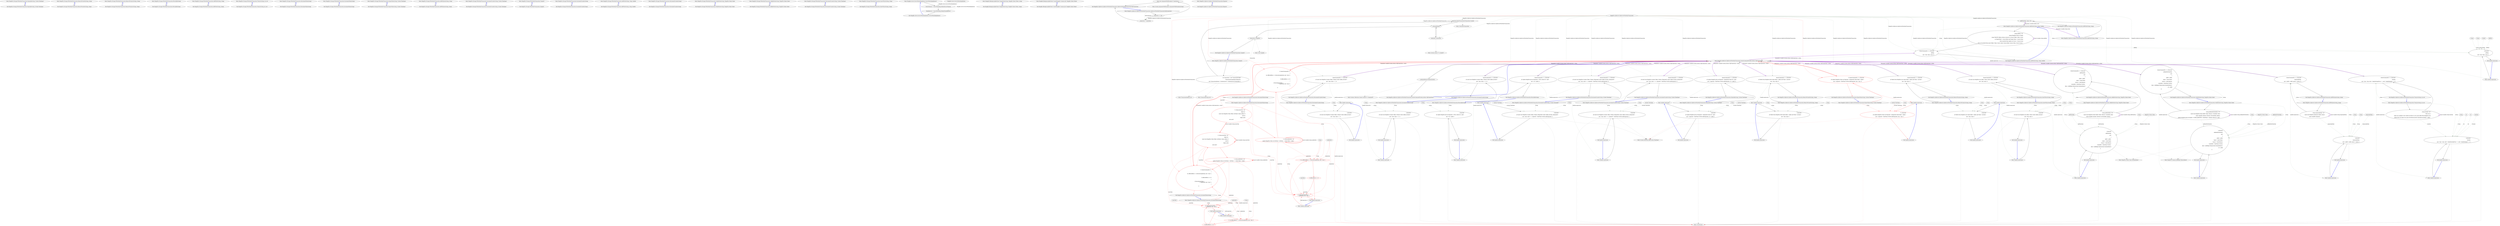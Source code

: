digraph  {
m1_0 [cluster="HangFire.Storage.IWriteOnlyTransaction.ExpireJob(string, System.TimeSpan)", file="IWriteOnlyTransaction.cs", label="Entry HangFire.Storage.IWriteOnlyTransaction.ExpireJob(string, System.TimeSpan)", span="24-24"];
m1_1 [cluster="HangFire.Storage.IWriteOnlyTransaction.ExpireJob(string, System.TimeSpan)", file="IWriteOnlyTransaction.cs", label="Exit HangFire.Storage.IWriteOnlyTransaction.ExpireJob(string, System.TimeSpan)", span="24-24"];
m1_22 [cluster="HangFire.Storage.IWriteOnlyTransaction.RemoveFromSet(string, string)", file="IWriteOnlyTransaction.cs", label="Entry HangFire.Storage.IWriteOnlyTransaction.RemoveFromSet(string, string)", span="41-41"];
m1_23 [cluster="HangFire.Storage.IWriteOnlyTransaction.RemoveFromSet(string, string)", file="IWriteOnlyTransaction.cs", label="Exit HangFire.Storage.IWriteOnlyTransaction.RemoveFromSet(string, string)", span="41-41"];
m1_26 [cluster="HangFire.Storage.IWriteOnlyTransaction.RemoveFromList(string, string)", file="IWriteOnlyTransaction.cs", label="Entry HangFire.Storage.IWriteOnlyTransaction.RemoveFromList(string, string)", span="45-45"];
m1_27 [cluster="HangFire.Storage.IWriteOnlyTransaction.RemoveFromList(string, string)", file="IWriteOnlyTransaction.cs", label="Exit HangFire.Storage.IWriteOnlyTransaction.RemoveFromList(string, string)", span="45-45"];
m1_2 [cluster="HangFire.Storage.IWriteOnlyTransaction.PersistJob(string)", file="IWriteOnlyTransaction.cs", label="Entry HangFire.Storage.IWriteOnlyTransaction.PersistJob(string)", span="25-25"];
m1_3 [cluster="HangFire.Storage.IWriteOnlyTransaction.PersistJob(string)", file="IWriteOnlyTransaction.cs", label="Exit HangFire.Storage.IWriteOnlyTransaction.PersistJob(string)", span="25-25"];
m1_18 [cluster="HangFire.Storage.IWriteOnlyTransaction.AddToSet(string, string)", file="IWriteOnlyTransaction.cs", label="Entry HangFire.Storage.IWriteOnlyTransaction.AddToSet(string, string)", span="39-39"];
m1_19 [cluster="HangFire.Storage.IWriteOnlyTransaction.AddToSet(string, string)", file="IWriteOnlyTransaction.cs", label="Exit HangFire.Storage.IWriteOnlyTransaction.AddToSet(string, string)", span="39-39"];
m1_28 [cluster="HangFire.Storage.IWriteOnlyTransaction.TrimList(string, int, int)", file="IWriteOnlyTransaction.cs", label="Entry HangFire.Storage.IWriteOnlyTransaction.TrimList(string, int, int)", span="46-46"];
m1_29 [cluster="HangFire.Storage.IWriteOnlyTransaction.TrimList(string, int, int)", file="IWriteOnlyTransaction.cs", label="Exit HangFire.Storage.IWriteOnlyTransaction.TrimList(string, int, int)", span="46-46"];
m1_32 [cluster="HangFire.Storage.IWriteOnlyTransaction.DecrementValue(string)", file="IWriteOnlyTransaction.cs", label="Entry HangFire.Storage.IWriteOnlyTransaction.DecrementValue(string)", span="50-50"];
m1_33 [cluster="HangFire.Storage.IWriteOnlyTransaction.DecrementValue(string)", file="IWriteOnlyTransaction.cs", label="Exit HangFire.Storage.IWriteOnlyTransaction.DecrementValue(string)", span="50-50"];
m1_30 [cluster="HangFire.Storage.IWriteOnlyTransaction.IncrementValue(string)", file="IWriteOnlyTransaction.cs", label="Entry HangFire.Storage.IWriteOnlyTransaction.IncrementValue(string)", span="49-49"];
m1_31 [cluster="HangFire.Storage.IWriteOnlyTransaction.IncrementValue(string)", file="IWriteOnlyTransaction.cs", label="Exit HangFire.Storage.IWriteOnlyTransaction.IncrementValue(string)", span="49-49"];
m1_34 [cluster="HangFire.Storage.IWriteOnlyTransaction.ExpireValue(string, System.TimeSpan)", file="IWriteOnlyTransaction.cs", label="Entry HangFire.Storage.IWriteOnlyTransaction.ExpireValue(string, System.TimeSpan)", span="51-51"];
m1_35 [cluster="HangFire.Storage.IWriteOnlyTransaction.ExpireValue(string, System.TimeSpan)", file="IWriteOnlyTransaction.cs", label="Exit HangFire.Storage.IWriteOnlyTransaction.ExpireValue(string, System.TimeSpan)", span="51-51"];
m1_8 [cluster="HangFire.Storage.IWriteOnlyTransaction.AddToQueue(string, string)", file="IWriteOnlyTransaction.cs", label="Entry HangFire.Storage.IWriteOnlyTransaction.AddToQueue(string, string)", span="30-30"];
m1_9 [cluster="HangFire.Storage.IWriteOnlyTransaction.AddToQueue(string, string)", file="IWriteOnlyTransaction.cs", label="Exit HangFire.Storage.IWriteOnlyTransaction.AddToQueue(string, string)", span="30-30"];
m1_12 [cluster="HangFire.Storage.IWriteOnlyTransaction.IncrementCounter(string, System.TimeSpan)", file="IWriteOnlyTransaction.cs", label="Entry HangFire.Storage.IWriteOnlyTransaction.IncrementCounter(string, System.TimeSpan)", span="34-34"];
m1_13 [cluster="HangFire.Storage.IWriteOnlyTransaction.IncrementCounter(string, System.TimeSpan)", file="IWriteOnlyTransaction.cs", label="Exit HangFire.Storage.IWriteOnlyTransaction.IncrementCounter(string, System.TimeSpan)", span="34-34"];
m1_36 [cluster="HangFire.Storage.IWriteOnlyTransaction.Commit()", file="IWriteOnlyTransaction.cs", label="Entry HangFire.Storage.IWriteOnlyTransaction.Commit()", span="53-53"];
m1_37 [cluster="HangFire.Storage.IWriteOnlyTransaction.Commit()", file="IWriteOnlyTransaction.cs", label="Exit HangFire.Storage.IWriteOnlyTransaction.Commit()", span="53-53"];
m1_10 [cluster="HangFire.Storage.IWriteOnlyTransaction.IncrementCounter(string)", file="IWriteOnlyTransaction.cs", label="Entry HangFire.Storage.IWriteOnlyTransaction.IncrementCounter(string)", span="33-33"];
m1_11 [cluster="HangFire.Storage.IWriteOnlyTransaction.IncrementCounter(string)", file="IWriteOnlyTransaction.cs", label="Exit HangFire.Storage.IWriteOnlyTransaction.IncrementCounter(string)", span="33-33"];
m1_20 [cluster="HangFire.Storage.IWriteOnlyTransaction.AddToSet(string, string, double)", file="IWriteOnlyTransaction.cs", label="Entry HangFire.Storage.IWriteOnlyTransaction.AddToSet(string, string, double)", span="40-40"];
m1_21 [cluster="HangFire.Storage.IWriteOnlyTransaction.AddToSet(string, string, double)", file="IWriteOnlyTransaction.cs", label="Exit HangFire.Storage.IWriteOnlyTransaction.AddToSet(string, string, double)", span="40-40"];
m1_14 [cluster="HangFire.Storage.IWriteOnlyTransaction.DecrementCounter(string)", file="IWriteOnlyTransaction.cs", label="Entry HangFire.Storage.IWriteOnlyTransaction.DecrementCounter(string)", span="35-35"];
m1_15 [cluster="HangFire.Storage.IWriteOnlyTransaction.DecrementCounter(string)", file="IWriteOnlyTransaction.cs", label="Exit HangFire.Storage.IWriteOnlyTransaction.DecrementCounter(string)", span="35-35"];
m1_4 [cluster="HangFire.Storage.IWriteOnlyTransaction.SetJobState(string, HangFire.States.State)", file="IWriteOnlyTransaction.cs", label="Entry HangFire.Storage.IWriteOnlyTransaction.SetJobState(string, HangFire.States.State)", span="26-26"];
m1_5 [cluster="HangFire.Storage.IWriteOnlyTransaction.SetJobState(string, HangFire.States.State)", file="IWriteOnlyTransaction.cs", label="Exit HangFire.Storage.IWriteOnlyTransaction.SetJobState(string, HangFire.States.State)", span="26-26"];
m1_6 [cluster="HangFire.Storage.IWriteOnlyTransaction.AddJobState(string, HangFire.States.State)", file="IWriteOnlyTransaction.cs", label="Entry HangFire.Storage.IWriteOnlyTransaction.AddJobState(string, HangFire.States.State)", span="27-27"];
m1_7 [cluster="HangFire.Storage.IWriteOnlyTransaction.AddJobState(string, HangFire.States.State)", file="IWriteOnlyTransaction.cs", label="Exit HangFire.Storage.IWriteOnlyTransaction.AddJobState(string, HangFire.States.State)", span="27-27"];
m1_16 [cluster="HangFire.Storage.IWriteOnlyTransaction.DecrementCounter(string, System.TimeSpan)", file="IWriteOnlyTransaction.cs", label="Entry HangFire.Storage.IWriteOnlyTransaction.DecrementCounter(string, System.TimeSpan)", span="36-36"];
m1_17 [cluster="HangFire.Storage.IWriteOnlyTransaction.DecrementCounter(string, System.TimeSpan)", file="IWriteOnlyTransaction.cs", label="Exit HangFire.Storage.IWriteOnlyTransaction.DecrementCounter(string, System.TimeSpan)", span="36-36"];
m1_24 [cluster="HangFire.Storage.IWriteOnlyTransaction.InsertToList(string, string)", file="IWriteOnlyTransaction.cs", label="Entry HangFire.Storage.IWriteOnlyTransaction.InsertToList(string, string)", span="44-44"];
m1_25 [cluster="HangFire.Storage.IWriteOnlyTransaction.InsertToList(string, string)", file="IWriteOnlyTransaction.cs", label="Exit HangFire.Storage.IWriteOnlyTransaction.InsertToList(string, string)", span="44-44"];
m2_0 [cluster="Hangfire.Server.ServerWatchdogOptions.ServerWatchdogOptions()", file="RedisWriteOnlyTransaction.cs", label="Entry Hangfire.Server.ServerWatchdogOptions.ServerWatchdogOptions()", span="24-24"];
m2_1 [cluster="Hangfire.Server.ServerWatchdogOptions.ServerWatchdogOptions()", file="RedisWriteOnlyTransaction.cs", label="ServerTimeout = ServerWatchdog.DefaultServerTimeout", span="26-26"];
m2_2 [cluster="Hangfire.Server.ServerWatchdogOptions.ServerWatchdogOptions()", file="RedisWriteOnlyTransaction.cs", label="CheckInterval = ServerWatchdog.DefaultCheckInterval", span="27-27"];
m2_3 [cluster="Hangfire.Server.ServerWatchdogOptions.ServerWatchdogOptions()", file="RedisWriteOnlyTransaction.cs", label="Exit Hangfire.Server.ServerWatchdogOptions.ServerWatchdogOptions()", span="24-24"];
m2_4 [file="RedisWriteOnlyTransaction.cs", label="Hangfire.Server.ServerWatchdogOptions", span=""];
m3_2 [cluster="Hangfire.IBackgroundJobClient.ChangeState(string, Hangfire.States.IState, string)", file="SqlServerConnection.cs", label="Entry Hangfire.IBackgroundJobClient.ChangeState(string, Hangfire.States.IState, string)", span="96-96"];
m3_3 [cluster="Hangfire.IBackgroundJobClient.ChangeState(string, Hangfire.States.IState, string)", file="SqlServerConnection.cs", label="Exit Hangfire.IBackgroundJobClient.ChangeState(string, Hangfire.States.IState, string)", span="96-96"];
m3_0 [cluster="Hangfire.IBackgroundJobClient.Create(Hangfire.Common.Job, Hangfire.States.IState)", file="SqlServerConnection.cs", label="Entry Hangfire.IBackgroundJobClient.Create(Hangfire.Common.Job, Hangfire.States.IState)", span="65-65"];
m3_1 [cluster="Hangfire.IBackgroundJobClient.Create(Hangfire.Common.Job, Hangfire.States.IState)", file="SqlServerConnection.cs", label="Exit Hangfire.IBackgroundJobClient.Create(Hangfire.Common.Job, Hangfire.States.IState)", span="65-65"];
m4_5 [cluster="System.ArgumentNullException.ArgumentNullException(string)", file="SqlServerWriteOnlyTransaction.cs", label="Entry System.ArgumentNullException.ArgumentNullException(string)", span="0-0"];
m4_82 [cluster="HangFire.SqlServer.SqlServerWriteOnlyTransaction.AddToSet(string, string)", file="SqlServerWriteOnlyTransaction.cs", label="Entry HangFire.SqlServer.SqlServerWriteOnlyTransaction.AddToSet(string, string)", span="153-153"];
m4_83 [cluster="HangFire.SqlServer.SqlServerWriteOnlyTransaction.AddToSet(string, string)", file="SqlServerWriteOnlyTransaction.cs", label="AddToSet(key, value, 0.0)", span="155-155"];
m4_84 [cluster="HangFire.SqlServer.SqlServerWriteOnlyTransaction.AddToSet(string, string)", file="SqlServerWriteOnlyTransaction.cs", label="Exit HangFire.SqlServer.SqlServerWriteOnlyTransaction.AddToSet(string, string)", span="153-153"];
m4_98 [cluster="HangFire.SqlServer.SqlServerWriteOnlyTransaction.InsertToList(string, string)", file="SqlServerWriteOnlyTransaction.cs", label="Entry HangFire.SqlServer.SqlServerWriteOnlyTransaction.InsertToList(string, string)", span="179-179"];
m4_99 [cluster="HangFire.SqlServer.SqlServerWriteOnlyTransaction.InsertToList(string, string)", file="SqlServerWriteOnlyTransaction.cs", label="QueueCommand(x => x.Execute(\r\n                @''insert into HangFire.List ([Key], Value) values (@key, @value)'',\r\n                new { key, value }))", span="181-183"];
m4_100 [cluster="HangFire.SqlServer.SqlServerWriteOnlyTransaction.InsertToList(string, string)", file="SqlServerWriteOnlyTransaction.cs", label="Exit HangFire.SqlServer.SqlServerWriteOnlyTransaction.InsertToList(string, string)", span="179-179"];
m4_85 [cluster="HangFire.SqlServer.SqlServerWriteOnlyTransaction.AddToSet(string, string, double)", file="SqlServerWriteOnlyTransaction.cs", label="Entry HangFire.SqlServer.SqlServerWriteOnlyTransaction.AddToSet(string, string, double)", span="158-158"];
m4_86 [cluster="HangFire.SqlServer.SqlServerWriteOnlyTransaction.AddToSet(string, string, double)", file="SqlServerWriteOnlyTransaction.cs", label="string addSql = @''\r\nmerge HangFire.[Set] as Target\r\nusing (VALUES (@key, @value, @score)) as Source ([Key], Value, Score)\r\non Target.[Key] = Source.[Key] and Target.Value = Source.Value\r\nwhen matched then update set Score = Source.Score\r\nwhen not matched then insert ([Key], Value, Score) values (Source.[Key], Source.Value, Source.Score);''", span="160-165"];
m4_87 [cluster="HangFire.SqlServer.SqlServerWriteOnlyTransaction.AddToSet(string, string, double)", file="SqlServerWriteOnlyTransaction.cs", label="QueueCommand(x => x.Execute(\r\n                addSql,\r\n                new { key, value, score }))", span="167-169"];
m4_88 [cluster="HangFire.SqlServer.SqlServerWriteOnlyTransaction.AddToSet(string, string, double)", file="SqlServerWriteOnlyTransaction.cs", label="Exit HangFire.SqlServer.SqlServerWriteOnlyTransaction.AddToSet(string, string, double)", span="158-158"];
m4_64 [cluster="HangFire.SqlServer.SqlServerWriteOnlyTransaction.IncrementCounter(string, System.TimeSpan)", file="SqlServerWriteOnlyTransaction.cs", label="Entry HangFire.SqlServer.SqlServerWriteOnlyTransaction.IncrementCounter(string, System.TimeSpan)", span="132-132"];
m4_65 [cluster="HangFire.SqlServer.SqlServerWriteOnlyTransaction.IncrementCounter(string, System.TimeSpan)", file="SqlServerWriteOnlyTransaction.cs", label="QueueCommand(x => x.Execute(\r\n                @''insert into HangFire.Counter ([Key], [Value], [ExpireAt]) values (@key, @value, @expireAt)'',\r\n                new { key, value = +1, expireAt = DateTime.UtcNow.Add(expireIn) }))", span="134-136"];
m4_66 [cluster="HangFire.SqlServer.SqlServerWriteOnlyTransaction.IncrementCounter(string, System.TimeSpan)", file="SqlServerWriteOnlyTransaction.cs", label="Exit HangFire.SqlServer.SqlServerWriteOnlyTransaction.IncrementCounter(string, System.TimeSpan)", span="132-132"];
m4_44 [cluster="HangFire.SqlServer.SqlServerWriteOnlyTransaction.AddJobState(string, HangFire.States.State)", file="SqlServerWriteOnlyTransaction.cs", label="Entry HangFire.SqlServer.SqlServerWriteOnlyTransaction.AddJobState(string, HangFire.States.State)", span="96-96"];
m4_45 [cluster="HangFire.SqlServer.SqlServerWriteOnlyTransaction.AddJobState(string, HangFire.States.State)", file="SqlServerWriteOnlyTransaction.cs", label="string addStateSql = @''\r\ninsert into HangFire.State (JobId, Name, Reason, CreatedAt, Data)\r\nvalues (@jobId, @name, @reason, @createdAt, @data)''", span="98-100"];
m4_46 [cluster="HangFire.SqlServer.SqlServerWriteOnlyTransaction.AddJobState(string, HangFire.States.State)", file="SqlServerWriteOnlyTransaction.cs", label="QueueCommand(x => x.Execute(\r\n                addStateSql,\r\n                new\r\n                {\r\n                    jobId = jobId, \r\n                    name = state.Name,\r\n                    reason = state.Reason,\r\n                    createdAt = DateTime.UtcNow, \r\n                    data = JobHelper.ToJson(state.SerializeData())\r\n                }))", span="102-111"];
m4_47 [cluster="HangFire.SqlServer.SqlServerWriteOnlyTransaction.AddJobState(string, HangFire.States.State)", file="SqlServerWriteOnlyTransaction.cs", label="Exit HangFire.SqlServer.SqlServerWriteOnlyTransaction.AddJobState(string, HangFire.States.State)", span="96-96"];
m4_145 [cluster="System.Collections.Generic.Queue<T>.Enqueue(T)", file="SqlServerWriteOnlyTransaction.cs", label="Entry System.Collections.Generic.Queue<T>.Enqueue(T)", span="0-0"];
m4_35 [cluster="HangFire.SqlServer.SqlServerWriteOnlyTransaction.SetJobState(string, HangFire.States.State)", file="SqlServerWriteOnlyTransaction.cs", label="Entry HangFire.SqlServer.SqlServerWriteOnlyTransaction.SetJobState(string, HangFire.States.State)", span="76-76"];
m4_36 [cluster="HangFire.SqlServer.SqlServerWriteOnlyTransaction.SetJobState(string, HangFire.States.State)", file="SqlServerWriteOnlyTransaction.cs", label="string addAndSetStateSql = @''\r\ninsert into HangFire.State (JobId, Name, Reason, CreatedAt, Data)\r\nvalues (@jobId, @name, @reason, @createdAt, @data);\r\nupdate HangFire.Job set StateId = SCOPE_IDENTITY(), StateName = @name where Id = @id;''", span="78-81"];
m4_37 [cluster="HangFire.SqlServer.SqlServerWriteOnlyTransaction.SetJobState(string, HangFire.States.State)", file="SqlServerWriteOnlyTransaction.cs", label="QueueCommand(x => x.Execute(\r\n                addAndSetStateSql,\r\n                new\r\n                {\r\n                    jobId = jobId,\r\n                    name = state.Name,\r\n                    reason = state.Reason,\r\n                    createdAt = DateTime.UtcNow,\r\n                    data = JobHelper.ToJson(state.SerializeData()),\r\n                    id = jobId\r\n                }))", span="83-93"];
m4_38 [cluster="HangFire.SqlServer.SqlServerWriteOnlyTransaction.SetJobState(string, HangFire.States.State)", file="SqlServerWriteOnlyTransaction.cs", label="Exit HangFire.SqlServer.SqlServerWriteOnlyTransaction.SetJobState(string, HangFire.States.State)", span="76-76"];
m4_110 [cluster="HangFire.SqlServer.SqlServerWriteOnlyTransaction.TrimList(string, int, int)", file="SqlServerWriteOnlyTransaction.cs", label="Entry HangFire.SqlServer.SqlServerWriteOnlyTransaction.TrimList(string, int, int)", span="193-193"];
m4_111 [cluster="HangFire.SqlServer.SqlServerWriteOnlyTransaction.TrimList(string, int, int)", file="SqlServerWriteOnlyTransaction.cs", label="string trimSql = @''\r\nwith cte as (\r\nselect row_number() over (order by Id desc) as row_num, [Key] from HangFire.List)\r\ndelete from cte where row_num not between @start and @end and [Key] = @key''", span="195-198"];
m4_112 [cluster="HangFire.SqlServer.SqlServerWriteOnlyTransaction.TrimList(string, int, int)", file="SqlServerWriteOnlyTransaction.cs", label="QueueCommand(x => x.Execute(\r\n                trimSql,\r\n                new { key = key, start = keepStartingFrom + 1, end = keepEndingAt + 1 }))", span="200-202"];
m4_113 [cluster="HangFire.SqlServer.SqlServerWriteOnlyTransaction.TrimList(string, int, int)", file="SqlServerWriteOnlyTransaction.cs", label="Exit HangFire.SqlServer.SqlServerWriteOnlyTransaction.TrimList(string, int, int)", span="193-193"];
m4_23 [cluster="HangFire.SqlServer.SqlServerWriteOnlyTransaction.QueueCommand(System.Action<SqlConnection>)", file="SqlServerWriteOnlyTransaction.cs", label="Entry HangFire.SqlServer.SqlServerWriteOnlyTransaction.QueueCommand(System.Action<SqlConnection>)", span="256-256"];
m4_143 [cluster="HangFire.SqlServer.SqlServerWriteOnlyTransaction.QueueCommand(System.Action<SqlConnection>)", file="SqlServerWriteOnlyTransaction.cs", label="_commandQueue.Enqueue(action)", span="258-258"];
m4_144 [cluster="HangFire.SqlServer.SqlServerWriteOnlyTransaction.QueueCommand(System.Action<SqlConnection>)", file="SqlServerWriteOnlyTransaction.cs", label="Exit HangFire.SqlServer.SqlServerWriteOnlyTransaction.QueueCommand(System.Action<SqlConnection>)", span="256-256"];
m4_17 [cluster="Unk.EnlistTransaction", file="SqlServerWriteOnlyTransaction.cs", label="Entry Unk.EnlistTransaction", span=""];
m4_18 [cluster="System.Action<T>.Invoke(T)", file="SqlServerWriteOnlyTransaction.cs", label="Entry System.Action<T>.Invoke(T)", span="0-0"];
m4_15 [cluster="TransactionScope.cstr", file="SqlServerWriteOnlyTransaction.cs", label="Entry TransactionScope.cstr", span=""];
m4_76 [cluster="HangFire.SqlServer.SqlServerWriteOnlyTransaction.DecrementCounter(string, System.TimeSpan)", file="SqlServerWriteOnlyTransaction.cs", label="Entry HangFire.SqlServer.SqlServerWriteOnlyTransaction.DecrementCounter(string, System.TimeSpan)", span="146-146"];
m4_77 [cluster="HangFire.SqlServer.SqlServerWriteOnlyTransaction.DecrementCounter(string, System.TimeSpan)", file="SqlServerWriteOnlyTransaction.cs", label="QueueCommand(x => x.Execute(\r\n                @''insert into HangFire.Counter ([Key], [Value], [ExpireAt]) values (@key, @value, @expireAt)'',\r\n                new { key, value = -1, expireAt = DateTime.UtcNow.Add(expireIn) }))", span="148-150"];
m4_78 [cluster="HangFire.SqlServer.SqlServerWriteOnlyTransaction.DecrementCounter(string, System.TimeSpan)", file="SqlServerWriteOnlyTransaction.cs", label="Exit HangFire.SqlServer.SqlServerWriteOnlyTransaction.DecrementCounter(string, System.TimeSpan)", span="146-146"];
m4_70 [cluster="HangFire.SqlServer.SqlServerWriteOnlyTransaction.DecrementCounter(string)", file="SqlServerWriteOnlyTransaction.cs", label="Entry HangFire.SqlServer.SqlServerWriteOnlyTransaction.DecrementCounter(string)", span="139-139"];
m4_71 [cluster="HangFire.SqlServer.SqlServerWriteOnlyTransaction.DecrementCounter(string)", file="SqlServerWriteOnlyTransaction.cs", label="QueueCommand(x => x.Execute(\r\n                @''insert into HangFire.Counter ([Key], [Value]) values (@key, @value)'',\r\n                new { key, value = -1 }))", span="141-143"];
m4_72 [cluster="HangFire.SqlServer.SqlServerWriteOnlyTransaction.DecrementCounter(string)", file="SqlServerWriteOnlyTransaction.cs", label="Exit HangFire.SqlServer.SqlServerWriteOnlyTransaction.DecrementCounter(string)", span="139-139"];
m4_19 [cluster="Unk.Complete", file="SqlServerWriteOnlyTransaction.cs", label="Entry Unk.Complete", span=""];
m4_27 [cluster="System.DateTime.Add(System.TimeSpan)", file="SqlServerWriteOnlyTransaction.cs", label="Entry System.DateTime.Add(System.TimeSpan)", span="0-0"];
m4_92 [cluster="HangFire.SqlServer.SqlServerWriteOnlyTransaction.RemoveFromSet(string, string)", file="SqlServerWriteOnlyTransaction.cs", label="Entry HangFire.SqlServer.SqlServerWriteOnlyTransaction.RemoveFromSet(string, string)", span="172-172"];
m4_93 [cluster="HangFire.SqlServer.SqlServerWriteOnlyTransaction.RemoveFromSet(string, string)", file="SqlServerWriteOnlyTransaction.cs", label="QueueCommand(x => x.Execute(\r\n                @''delete from HangFire.[Set] where [Key] = @key and Value = @value'',\r\n                new { key, value }))", span="174-176"];
m4_94 [cluster="HangFire.SqlServer.SqlServerWriteOnlyTransaction.RemoveFromSet(string, string)", file="SqlServerWriteOnlyTransaction.cs", label="Exit HangFire.SqlServer.SqlServerWriteOnlyTransaction.RemoveFromSet(string, string)", span="172-172"];
m4_20 [cluster="HangFire.SqlServer.SqlServerWriteOnlyTransaction.ExpireJob(string, System.TimeSpan)", file="SqlServerWriteOnlyTransaction.cs", label="Entry HangFire.SqlServer.SqlServerWriteOnlyTransaction.ExpireJob(string, System.TimeSpan)", span="62-62"];
m4_21 [cluster="HangFire.SqlServer.SqlServerWriteOnlyTransaction.ExpireJob(string, System.TimeSpan)", file="SqlServerWriteOnlyTransaction.cs", label="QueueCommand(x => x.Execute(\r\n                @''update HangFire.Job set ExpireAt = @expireAt where Id = @id'',\r\n                new { expireAt = DateTime.UtcNow.Add(expireIn), id = jobId }))", span="64-66"];
m4_22 [cluster="HangFire.SqlServer.SqlServerWriteOnlyTransaction.ExpireJob(string, System.TimeSpan)", file="SqlServerWriteOnlyTransaction.cs", label="Exit HangFire.SqlServer.SqlServerWriteOnlyTransaction.ExpireJob(string, System.TimeSpan)", span="62-62"];
m4_104 [cluster="HangFire.SqlServer.SqlServerWriteOnlyTransaction.RemoveFromList(string, string)", file="SqlServerWriteOnlyTransaction.cs", label="Entry HangFire.SqlServer.SqlServerWriteOnlyTransaction.RemoveFromList(string, string)", span="186-186"];
m4_105 [cluster="HangFire.SqlServer.SqlServerWriteOnlyTransaction.RemoveFromList(string, string)", file="SqlServerWriteOnlyTransaction.cs", label="QueueCommand(x => x.Execute(\r\n                @''delete from HangFire.List where [Key] = @key and Value = @value'',\r\n                new { key, value }))", span="188-190"];
m4_106 [cluster="HangFire.SqlServer.SqlServerWriteOnlyTransaction.RemoveFromList(string, string)", file="SqlServerWriteOnlyTransaction.cs", label="Exit HangFire.SqlServer.SqlServerWriteOnlyTransaction.RemoveFromList(string, string)", span="186-186"];
m4_8 [cluster="HangFire.SqlServer.SqlServerWriteOnlyTransaction.Commit()", file="SqlServerWriteOnlyTransaction.cs", label="Entry HangFire.SqlServer.SqlServerWriteOnlyTransaction.Commit()", span="45-45"];
m4_9 [cluster="HangFire.SqlServer.SqlServerWriteOnlyTransaction.Commit()", file="SqlServerWriteOnlyTransaction.cs", label="var transaction = new TransactionScope(\r\n                TransactionScopeOption.Required,\r\n                new TransactionOptions { IsolationLevel = IsolationLevel.Serializable })", span="47-49"];
m4_10 [cluster="HangFire.SqlServer.SqlServerWriteOnlyTransaction.Commit()", file="SqlServerWriteOnlyTransaction.cs", label="_connection.EnlistTransaction(Transaction.Current)", span="51-51"];
m4_13 [cluster="HangFire.SqlServer.SqlServerWriteOnlyTransaction.Commit()", file="SqlServerWriteOnlyTransaction.cs", label="transaction.Complete()", span="58-58"];
m4_11 [cluster="HangFire.SqlServer.SqlServerWriteOnlyTransaction.Commit()", file="SqlServerWriteOnlyTransaction.cs", label=_commandQueue, span="53-53"];
m4_12 [cluster="HangFire.SqlServer.SqlServerWriteOnlyTransaction.Commit()", file="SqlServerWriteOnlyTransaction.cs", label="command(_connection)", span="55-55"];
m4_14 [cluster="HangFire.SqlServer.SqlServerWriteOnlyTransaction.Commit()", file="SqlServerWriteOnlyTransaction.cs", label="Exit HangFire.SqlServer.SqlServerWriteOnlyTransaction.Commit()", span="45-45"];
m4_16 [cluster="TransactionOptions.cstr", file="SqlServerWriteOnlyTransaction.cs", label="Entry TransactionOptions.cstr", span=""];
m4_137 [cluster="HangFire.SqlServer.SqlServerWriteOnlyTransaction.ExpireValue(string, System.TimeSpan)", file="SqlServerWriteOnlyTransaction.cs", label="Entry HangFire.SqlServer.SqlServerWriteOnlyTransaction.ExpireValue(string, System.TimeSpan)", span="249-249"];
m4_138 [cluster="HangFire.SqlServer.SqlServerWriteOnlyTransaction.ExpireValue(string, System.TimeSpan)", color=red, community=0, file="SqlServerWriteOnlyTransaction.cs", label="0: QueueCommand(x => x.Execute(\r\n                @''update HangFire.Value set ExpireAt = @expireAt where [Key] = @key'',\r\n                new { expireAt = DateTime.UtcNow.Add(expireIn), key = key }))", span="251-253"];
m4_139 [cluster="HangFire.SqlServer.SqlServerWriteOnlyTransaction.ExpireValue(string, System.TimeSpan)", file="SqlServerWriteOnlyTransaction.cs", label="Exit HangFire.SqlServer.SqlServerWriteOnlyTransaction.ExpireValue(string, System.TimeSpan)", span="249-249"];
m4_42 [cluster="HangFire.States.State.SerializeData()", file="SqlServerWriteOnlyTransaction.cs", label="Entry HangFire.States.State.SerializeData()", span="27-27"];
m4_140 [cluster="lambda expression", file="SqlServerWriteOnlyTransaction.cs", label="Entry lambda expression", span="251-253"];
m4_25 [cluster="lambda expression", file="SqlServerWriteOnlyTransaction.cs", label="x.Execute(\r\n                @''update HangFire.Job set ExpireAt = @expireAt where Id = @id'',\r\n                new { expireAt = DateTime.UtcNow.Add(expireIn), id = jobId })", span="64-66"];
m4_24 [cluster="lambda expression", file="SqlServerWriteOnlyTransaction.cs", label="Entry lambda expression", span="64-66"];
m4_26 [cluster="lambda expression", file="SqlServerWriteOnlyTransaction.cs", label="Exit lambda expression", span="64-66"];
m4_33 [cluster="lambda expression", file="SqlServerWriteOnlyTransaction.cs", label="x.Execute(\r\n                @''update HangFire.Job set ExpireAt = NULL where Id = @id'',\r\n                new { id = jobId })", span="71-73"];
m4_32 [cluster="lambda expression", file="SqlServerWriteOnlyTransaction.cs", label="Entry lambda expression", span="71-73"];
m4_34 [cluster="lambda expression", file="SqlServerWriteOnlyTransaction.cs", label="Exit lambda expression", span="71-73"];
m4_40 [cluster="lambda expression", file="SqlServerWriteOnlyTransaction.cs", label="x.Execute(\r\n                addAndSetStateSql,\r\n                new\r\n                {\r\n                    jobId = jobId,\r\n                    name = state.Name,\r\n                    reason = state.Reason,\r\n                    createdAt = DateTime.UtcNow,\r\n                    data = JobHelper.ToJson(state.SerializeData()),\r\n                    id = jobId\r\n                })", span="83-93"];
m4_39 [cluster="lambda expression", file="SqlServerWriteOnlyTransaction.cs", label="Entry lambda expression", span="83-93"];
m4_41 [cluster="lambda expression", file="SqlServerWriteOnlyTransaction.cs", label="Exit lambda expression", span="83-93"];
m4_49 [cluster="lambda expression", file="SqlServerWriteOnlyTransaction.cs", label="x.Execute(\r\n                addStateSql,\r\n                new\r\n                {\r\n                    jobId = jobId, \r\n                    name = state.Name,\r\n                    reason = state.Reason,\r\n                    createdAt = DateTime.UtcNow, \r\n                    data = JobHelper.ToJson(state.SerializeData())\r\n                })", span="102-111"];
m4_48 [cluster="lambda expression", file="SqlServerWriteOnlyTransaction.cs", label="Entry lambda expression", span="102-111"];
m4_50 [cluster="lambda expression", file="SqlServerWriteOnlyTransaction.cs", label="Exit lambda expression", span="102-111"];
m4_56 [cluster="lambda expression", file="SqlServerWriteOnlyTransaction.cs", label="x.Execute(\r\n                enqueueJobSql,\r\n                new { jobId = jobId, queue = queue })", span="120-122"];
m4_55 [cluster="lambda expression", file="SqlServerWriteOnlyTransaction.cs", label="Entry lambda expression", span="120-122"];
m4_57 [cluster="lambda expression", file="SqlServerWriteOnlyTransaction.cs", label="Exit lambda expression", span="120-122"];
m4_62 [cluster="lambda expression", file="SqlServerWriteOnlyTransaction.cs", label="x.Execute(\r\n                @''insert into HangFire.Counter ([Key], [Value]) values (@key, @value)'',\r\n                new { key, value = +1 })", span="127-129"];
m4_61 [cluster="lambda expression", file="SqlServerWriteOnlyTransaction.cs", label="Entry lambda expression", span="127-129"];
m4_63 [cluster="lambda expression", file="SqlServerWriteOnlyTransaction.cs", label="Exit lambda expression", span="127-129"];
m4_68 [cluster="lambda expression", file="SqlServerWriteOnlyTransaction.cs", label="x.Execute(\r\n                @''insert into HangFire.Counter ([Key], [Value], [ExpireAt]) values (@key, @value, @expireAt)'',\r\n                new { key, value = +1, expireAt = DateTime.UtcNow.Add(expireIn) })", span="134-136"];
m4_67 [cluster="lambda expression", file="SqlServerWriteOnlyTransaction.cs", label="Entry lambda expression", span="134-136"];
m4_69 [cluster="lambda expression", file="SqlServerWriteOnlyTransaction.cs", label="Exit lambda expression", span="134-136"];
m4_74 [cluster="lambda expression", file="SqlServerWriteOnlyTransaction.cs", label="x.Execute(\r\n                @''insert into HangFire.Counter ([Key], [Value]) values (@key, @value)'',\r\n                new { key, value = -1 })", span="141-143"];
m4_73 [cluster="lambda expression", file="SqlServerWriteOnlyTransaction.cs", label="Entry lambda expression", span="141-143"];
m4_75 [cluster="lambda expression", file="SqlServerWriteOnlyTransaction.cs", label="Exit lambda expression", span="141-143"];
m4_80 [cluster="lambda expression", file="SqlServerWriteOnlyTransaction.cs", label="x.Execute(\r\n                @''insert into HangFire.Counter ([Key], [Value], [ExpireAt]) values (@key, @value, @expireAt)'',\r\n                new { key, value = -1, expireAt = DateTime.UtcNow.Add(expireIn) })", span="148-150"];
m4_79 [cluster="lambda expression", file="SqlServerWriteOnlyTransaction.cs", label="Entry lambda expression", span="148-150"];
m4_81 [cluster="lambda expression", file="SqlServerWriteOnlyTransaction.cs", label="Exit lambda expression", span="148-150"];
m4_90 [cluster="lambda expression", file="SqlServerWriteOnlyTransaction.cs", label="x.Execute(\r\n                addSql,\r\n                new { key, value, score })", span="167-169"];
m4_89 [cluster="lambda expression", file="SqlServerWriteOnlyTransaction.cs", label="Entry lambda expression", span="167-169"];
m4_91 [cluster="lambda expression", file="SqlServerWriteOnlyTransaction.cs", label="Exit lambda expression", span="167-169"];
m4_96 [cluster="lambda expression", file="SqlServerWriteOnlyTransaction.cs", label="x.Execute(\r\n                @''delete from HangFire.[Set] where [Key] = @key and Value = @value'',\r\n                new { key, value })", span="174-176"];
m4_95 [cluster="lambda expression", file="SqlServerWriteOnlyTransaction.cs", label="Entry lambda expression", span="174-176"];
m4_97 [cluster="lambda expression", file="SqlServerWriteOnlyTransaction.cs", label="Exit lambda expression", span="174-176"];
m4_102 [cluster="lambda expression", file="SqlServerWriteOnlyTransaction.cs", label="x.Execute(\r\n                @''insert into HangFire.List ([Key], Value) values (@key, @value)'',\r\n                new { key, value })", span="181-183"];
m4_101 [cluster="lambda expression", file="SqlServerWriteOnlyTransaction.cs", label="Entry lambda expression", span="181-183"];
m4_103 [cluster="lambda expression", file="SqlServerWriteOnlyTransaction.cs", label="Exit lambda expression", span="181-183"];
m4_108 [cluster="lambda expression", file="SqlServerWriteOnlyTransaction.cs", label="x.Execute(\r\n                @''delete from HangFire.List where [Key] = @key and Value = @value'',\r\n                new { key, value })", span="188-190"];
m4_107 [cluster="lambda expression", file="SqlServerWriteOnlyTransaction.cs", label="Entry lambda expression", span="188-190"];
m4_109 [cluster="lambda expression", file="SqlServerWriteOnlyTransaction.cs", label="Exit lambda expression", span="188-190"];
m4_115 [cluster="lambda expression", file="SqlServerWriteOnlyTransaction.cs", label="x.Execute(\r\n                trimSql,\r\n                new { key = key, start = keepStartingFrom + 1, end = keepEndingAt + 1 })", span="200-202"];
m4_114 [cluster="lambda expression", file="SqlServerWriteOnlyTransaction.cs", label="Entry lambda expression", span="200-202"];
m4_116 [cluster="lambda expression", file="SqlServerWriteOnlyTransaction.cs", label="Exit lambda expression", span="200-202"];
m4_123 [cluster="lambda expression", color=red, community=0, file="SqlServerWriteOnlyTransaction.cs", label="0: var affectedRows = x.Execute(updateSql, new { key })", span="218-218"];
m4_125 [cluster="lambda expression", color=red, community=0, file="SqlServerWriteOnlyTransaction.cs", label="0: x.Execute(insertSql + ''\n'' + updateSql, new { key })", span="222-222"];
m4_122 [cluster="lambda expression", file="SqlServerWriteOnlyTransaction.cs", label="Entry lambda expression", span="216-224"];
m4_124 [cluster="lambda expression", color=red, community=0, file="SqlServerWriteOnlyTransaction.cs", label="0: affectedRows == 0", span="220-220"];
m4_126 [cluster="lambda expression", file="SqlServerWriteOnlyTransaction.cs", label="Exit lambda expression", span="216-224"];
m4_133 [cluster="lambda expression", color=red, community=0, file="SqlServerWriteOnlyTransaction.cs", label="0: var affectedRows = x.Execute(updateSql, new { key })", span="240-240"];
m4_135 [cluster="lambda expression", color=red, community=0, file="SqlServerWriteOnlyTransaction.cs", label="0: x.Execute(insertSql + ''\n'' + updateSql, new { key })", span="244-244"];
m4_132 [cluster="lambda expression", file="SqlServerWriteOnlyTransaction.cs", label="Entry lambda expression", span="238-246"];
m4_134 [cluster="lambda expression", color=red, community=0, file="SqlServerWriteOnlyTransaction.cs", label="0: affectedRows == 0", span="242-242"];
m4_136 [cluster="lambda expression", file="SqlServerWriteOnlyTransaction.cs", label="Exit lambda expression", span="238-246"];
m4_141 [cluster="lambda expression", color=red, community=0, file="SqlServerWriteOnlyTransaction.cs", label="0: x.Execute(\r\n                @''update HangFire.Value set ExpireAt = @expireAt where [Key] = @key'',\r\n                new { expireAt = DateTime.UtcNow.Add(expireIn), key = key })", span="251-253"];
m4_142 [cluster="lambda expression", file="SqlServerWriteOnlyTransaction.cs", label="Exit lambda expression", span="251-253"];
m4_127 [cluster="HangFire.SqlServer.SqlServerWriteOnlyTransaction.DecrementValue(string)", file="SqlServerWriteOnlyTransaction.cs", label="Entry HangFire.SqlServer.SqlServerWriteOnlyTransaction.DecrementValue(string)", span="227-227"];
m4_128 [cluster="HangFire.SqlServer.SqlServerWriteOnlyTransaction.DecrementValue(string)", color=red, community=0, file="SqlServerWriteOnlyTransaction.cs", label="0: string insertSql = @''\r\nbegin try \r\n    insert into HangFire.Value ([Key], IntValue) values (@key, 0)\r\nend try\r\nbegin catch\r\nend catch''", span="229-234"];
m4_130 [cluster="HangFire.SqlServer.SqlServerWriteOnlyTransaction.DecrementValue(string)", color=red, community=0, file="SqlServerWriteOnlyTransaction.cs", label="0: QueueCommand(x =>\r\n            {\r\n                var affectedRows = x.Execute(updateSql, new { key });\r\n\r\n                if (affectedRows == 0)\r\n                {\r\n                    x.Execute(insertSql + ''\n'' + updateSql, new { key });\r\n                }\r\n            })", span="238-246"];
m4_129 [cluster="HangFire.SqlServer.SqlServerWriteOnlyTransaction.DecrementValue(string)", color=red, community=0, file="SqlServerWriteOnlyTransaction.cs", label="0: string updateSql = @''\r\nupdate HangFire.Value set IntValue = IntValue - 1 where [Key] = @key''", span="235-236"];
m4_131 [cluster="HangFire.SqlServer.SqlServerWriteOnlyTransaction.DecrementValue(string)", file="SqlServerWriteOnlyTransaction.cs", label="Exit HangFire.SqlServer.SqlServerWriteOnlyTransaction.DecrementValue(string)", span="227-227"];
m4_0 [cluster="HangFire.SqlServer.SqlServerWriteOnlyTransaction.SqlServerWriteOnlyTransaction(SqlConnection)", file="SqlServerWriteOnlyTransaction.cs", label="Entry HangFire.SqlServer.SqlServerWriteOnlyTransaction.SqlServerWriteOnlyTransaction(SqlConnection)", span="34-34"];
m4_1 [cluster="HangFire.SqlServer.SqlServerWriteOnlyTransaction.SqlServerWriteOnlyTransaction(SqlConnection)", file="SqlServerWriteOnlyTransaction.cs", label="connection == null", span="36-36"];
m4_3 [cluster="HangFire.SqlServer.SqlServerWriteOnlyTransaction.SqlServerWriteOnlyTransaction(SqlConnection)", file="SqlServerWriteOnlyTransaction.cs", label="_connection = connection", span="38-38"];
m4_2 [cluster="HangFire.SqlServer.SqlServerWriteOnlyTransaction.SqlServerWriteOnlyTransaction(SqlConnection)", file="SqlServerWriteOnlyTransaction.cs", label="throw new ArgumentNullException(''connection'');", span="36-36"];
m4_4 [cluster="HangFire.SqlServer.SqlServerWriteOnlyTransaction.SqlServerWriteOnlyTransaction(SqlConnection)", file="SqlServerWriteOnlyTransaction.cs", label="Exit HangFire.SqlServer.SqlServerWriteOnlyTransaction.SqlServerWriteOnlyTransaction(SqlConnection)", span="34-34"];
m4_117 [cluster="HangFire.SqlServer.SqlServerWriteOnlyTransaction.IncrementValue(string)", file="SqlServerWriteOnlyTransaction.cs", label="Entry HangFire.SqlServer.SqlServerWriteOnlyTransaction.IncrementValue(string)", span="205-205"];
m4_118 [cluster="HangFire.SqlServer.SqlServerWriteOnlyTransaction.IncrementValue(string)", color=red, community=0, file="SqlServerWriteOnlyTransaction.cs", label="0: string insertSql = @''\r\nbegin try \r\n    insert into HangFire.Value ([Key], IntValue) values (@key, 0)\r\nend try\r\nbegin catch\r\nend catch''", span="207-212"];
m4_120 [cluster="HangFire.SqlServer.SqlServerWriteOnlyTransaction.IncrementValue(string)", color=red, community=0, file="SqlServerWriteOnlyTransaction.cs", label="0: QueueCommand(x =>\r\n            {\r\n                var affectedRows = x.Execute(updateSql, new { key });\r\n\r\n                if (affectedRows == 0)\r\n                {\r\n                    x.Execute(insertSql + ''\n'' + updateSql, new { key });\r\n                }\r\n            })", span="216-224"];
m4_119 [cluster="HangFire.SqlServer.SqlServerWriteOnlyTransaction.IncrementValue(string)", color=red, community=0, file="SqlServerWriteOnlyTransaction.cs", label="0: string updateSql = @''\r\nupdate HangFire.Value set IntValue = IntValue + 1 where [Key] = @key''", span="213-214"];
m4_121 [cluster="HangFire.SqlServer.SqlServerWriteOnlyTransaction.IncrementValue(string)", file="SqlServerWriteOnlyTransaction.cs", label="Exit HangFire.SqlServer.SqlServerWriteOnlyTransaction.IncrementValue(string)", span="205-205"];
m4_43 [cluster="HangFire.Common.JobHelper.ToJson(object)", file="SqlServerWriteOnlyTransaction.cs", label="Entry HangFire.Common.JobHelper.ToJson(object)", span="23-23"];
m4_28 [cluster="Unk.Execute", file="SqlServerWriteOnlyTransaction.cs", label="Entry Unk.Execute", span=""];
m4_51 [cluster="HangFire.SqlServer.SqlServerWriteOnlyTransaction.AddToQueue(string, string)", file="SqlServerWriteOnlyTransaction.cs", label="Entry HangFire.SqlServer.SqlServerWriteOnlyTransaction.AddToQueue(string, string)", span="114-114"];
m4_52 [cluster="HangFire.SqlServer.SqlServerWriteOnlyTransaction.AddToQueue(string, string)", file="SqlServerWriteOnlyTransaction.cs", label="string enqueueJobSql = @''\r\ninsert into HangFire.JobQueue (JobId, Queue)\r\nvalues (@jobId, @queue)''", span="116-118"];
m4_53 [cluster="HangFire.SqlServer.SqlServerWriteOnlyTransaction.AddToQueue(string, string)", file="SqlServerWriteOnlyTransaction.cs", label="QueueCommand(x => x.Execute(\r\n                enqueueJobSql,\r\n                new { jobId = jobId, queue = queue }))", span="120-122"];
m4_54 [cluster="HangFire.SqlServer.SqlServerWriteOnlyTransaction.AddToQueue(string, string)", file="SqlServerWriteOnlyTransaction.cs", label="Exit HangFire.SqlServer.SqlServerWriteOnlyTransaction.AddToQueue(string, string)", span="114-114"];
m4_58 [cluster="HangFire.SqlServer.SqlServerWriteOnlyTransaction.IncrementCounter(string)", file="SqlServerWriteOnlyTransaction.cs", label="Entry HangFire.SqlServer.SqlServerWriteOnlyTransaction.IncrementCounter(string)", span="125-125"];
m4_59 [cluster="HangFire.SqlServer.SqlServerWriteOnlyTransaction.IncrementCounter(string)", file="SqlServerWriteOnlyTransaction.cs", label="QueueCommand(x => x.Execute(\r\n                @''insert into HangFire.Counter ([Key], [Value]) values (@key, @value)'',\r\n                new { key, value = +1 }))", span="127-129"];
m4_60 [cluster="HangFire.SqlServer.SqlServerWriteOnlyTransaction.IncrementCounter(string)", file="SqlServerWriteOnlyTransaction.cs", label="Exit HangFire.SqlServer.SqlServerWriteOnlyTransaction.IncrementCounter(string)", span="125-125"];
m4_29 [cluster="HangFire.SqlServer.SqlServerWriteOnlyTransaction.PersistJob(string)", file="SqlServerWriteOnlyTransaction.cs", label="Entry HangFire.SqlServer.SqlServerWriteOnlyTransaction.PersistJob(string)", span="69-69"];
m4_30 [cluster="HangFire.SqlServer.SqlServerWriteOnlyTransaction.PersistJob(string)", file="SqlServerWriteOnlyTransaction.cs", label="QueueCommand(x => x.Execute(\r\n                @''update HangFire.Job set ExpireAt = NULL where Id = @id'',\r\n                new { id = jobId }))", span="71-73"];
m4_31 [cluster="HangFire.SqlServer.SqlServerWriteOnlyTransaction.PersistJob(string)", file="SqlServerWriteOnlyTransaction.cs", label="Exit HangFire.SqlServer.SqlServerWriteOnlyTransaction.PersistJob(string)", span="69-69"];
m4_6 [cluster="HangFire.SqlServer.SqlServerWriteOnlyTransaction.Dispose()", file="SqlServerWriteOnlyTransaction.cs", label="Entry HangFire.SqlServer.SqlServerWriteOnlyTransaction.Dispose()", span="41-41"];
m4_7 [cluster="HangFire.SqlServer.SqlServerWriteOnlyTransaction.Dispose()", file="SqlServerWriteOnlyTransaction.cs", label="Exit HangFire.SqlServer.SqlServerWriteOnlyTransaction.Dispose()", span="41-41"];
m4_146 [file="SqlServerWriteOnlyTransaction.cs", label="HangFire.SqlServer.SqlServerWriteOnlyTransaction", span=""];
m4_147 [file="SqlServerWriteOnlyTransaction.cs", label=string, span=""];
m4_148 [file="SqlServerWriteOnlyTransaction.cs", label="System.TimeSpan", span=""];
m4_149 [file="SqlServerWriteOnlyTransaction.cs", label=string, span=""];
m4_150 [file="SqlServerWriteOnlyTransaction.cs", label=string, span=""];
m4_151 [file="SqlServerWriteOnlyTransaction.cs", label="HangFire.States.State", span=""];
m4_152 [file="SqlServerWriteOnlyTransaction.cs", label=addAndSetStateSql, span=""];
m4_153 [file="SqlServerWriteOnlyTransaction.cs", label=string, span=""];
m4_154 [file="SqlServerWriteOnlyTransaction.cs", label="HangFire.States.State", span=""];
m4_155 [file="SqlServerWriteOnlyTransaction.cs", label=addStateSql, span=""];
m4_156 [file="SqlServerWriteOnlyTransaction.cs", label=string, span=""];
m4_157 [file="SqlServerWriteOnlyTransaction.cs", label=string, span=""];
m4_158 [file="SqlServerWriteOnlyTransaction.cs", label=enqueueJobSql, span=""];
m4_159 [file="SqlServerWriteOnlyTransaction.cs", label=string, span=""];
m4_160 [file="SqlServerWriteOnlyTransaction.cs", label=string, span=""];
m4_161 [file="SqlServerWriteOnlyTransaction.cs", label="System.TimeSpan", span=""];
m4_162 [file="SqlServerWriteOnlyTransaction.cs", label=string, span=""];
m4_163 [file="SqlServerWriteOnlyTransaction.cs", label=string, span=""];
m4_164 [file="SqlServerWriteOnlyTransaction.cs", label="System.TimeSpan", span=""];
m4_165 [file="SqlServerWriteOnlyTransaction.cs", label=string, span=""];
m4_166 [file="SqlServerWriteOnlyTransaction.cs", label=string, span=""];
m4_167 [file="SqlServerWriteOnlyTransaction.cs", label=double, span=""];
m4_168 [file="SqlServerWriteOnlyTransaction.cs", label=addSql, span=""];
m4_169 [file="SqlServerWriteOnlyTransaction.cs", label=string, span=""];
m4_170 [file="SqlServerWriteOnlyTransaction.cs", label=string, span=""];
m4_171 [file="SqlServerWriteOnlyTransaction.cs", label=string, span=""];
m4_172 [file="SqlServerWriteOnlyTransaction.cs", label=string, span=""];
m4_173 [file="SqlServerWriteOnlyTransaction.cs", label=string, span=""];
m4_174 [file="SqlServerWriteOnlyTransaction.cs", label=string, span=""];
m4_175 [file="SqlServerWriteOnlyTransaction.cs", label=string, span=""];
m4_176 [file="SqlServerWriteOnlyTransaction.cs", label=int, span=""];
m4_177 [file="SqlServerWriteOnlyTransaction.cs", label=int, span=""];
m4_178 [file="SqlServerWriteOnlyTransaction.cs", label=trimSql, span=""];
m4_179 [file="SqlServerWriteOnlyTransaction.cs", label=string, span=""];
m4_180 [file="SqlServerWriteOnlyTransaction.cs", label=updateSql, span=""];
m4_181 [file="SqlServerWriteOnlyTransaction.cs", label=insertSql, span=""];
m4_182 [file="SqlServerWriteOnlyTransaction.cs", label=string, span=""];
m4_183 [file="SqlServerWriteOnlyTransaction.cs", label=updateSql, span=""];
m4_184 [file="SqlServerWriteOnlyTransaction.cs", label=insertSql, span=""];
m4_185 [file="SqlServerWriteOnlyTransaction.cs", label=string, span=""];
m4_186 [file="SqlServerWriteOnlyTransaction.cs", label="System.TimeSpan", span=""];
m1_0 -> m1_1  [key=0, style=solid];
m1_1 -> m1_0  [color=blue, key=0, style=bold];
m1_22 -> m1_23  [key=0, style=solid];
m1_23 -> m1_22  [color=blue, key=0, style=bold];
m1_26 -> m1_27  [key=0, style=solid];
m1_27 -> m1_26  [color=blue, key=0, style=bold];
m1_2 -> m1_3  [key=0, style=solid];
m1_3 -> m1_2  [color=blue, key=0, style=bold];
m1_18 -> m1_19  [key=0, style=solid];
m1_19 -> m1_18  [color=blue, key=0, style=bold];
m1_28 -> m1_29  [key=0, style=solid];
m1_29 -> m1_28  [color=blue, key=0, style=bold];
m1_32 -> m1_33  [key=0, style=solid];
m1_33 -> m1_32  [color=blue, key=0, style=bold];
m1_30 -> m1_31  [key=0, style=solid];
m1_31 -> m1_30  [color=blue, key=0, style=bold];
m1_34 -> m1_35  [key=0, style=solid];
m1_35 -> m1_34  [color=blue, key=0, style=bold];
m1_8 -> m1_9  [key=0, style=solid];
m1_9 -> m1_8  [color=blue, key=0, style=bold];
m1_12 -> m1_13  [key=0, style=solid];
m1_13 -> m1_12  [color=blue, key=0, style=bold];
m1_36 -> m1_37  [key=0, style=solid];
m1_37 -> m1_36  [color=blue, key=0, style=bold];
m1_10 -> m1_11  [key=0, style=solid];
m1_11 -> m1_10  [color=blue, key=0, style=bold];
m1_20 -> m1_21  [key=0, style=solid];
m1_21 -> m1_20  [color=blue, key=0, style=bold];
m1_14 -> m1_15  [key=0, style=solid];
m1_15 -> m1_14  [color=blue, key=0, style=bold];
m1_4 -> m1_5  [key=0, style=solid];
m1_5 -> m1_4  [color=blue, key=0, style=bold];
m1_6 -> m1_7  [key=0, style=solid];
m1_7 -> m1_6  [color=blue, key=0, style=bold];
m1_16 -> m1_17  [key=0, style=solid];
m1_17 -> m1_16  [color=blue, key=0, style=bold];
m1_24 -> m1_25  [key=0, style=solid];
m1_25 -> m1_24  [color=blue, key=0, style=bold];
m2_0 -> m2_1  [key=0, style=solid];
m2_1 -> m2_2  [key=0, style=solid];
m2_2 -> m2_3  [key=0, style=solid];
m2_3 -> m2_0  [color=blue, key=0, style=bold];
m2_4 -> m2_1  [color=darkseagreen4, key=1, label="Hangfire.Server.ServerWatchdogOptions", style=dashed];
m2_4 -> m2_2  [color=darkseagreen4, key=1, label="Hangfire.Server.ServerWatchdogOptions", style=dashed];
m3_2 -> m3_3  [key=0, style=solid];
m3_3 -> m3_2  [color=blue, key=0, style=bold];
m3_0 -> m3_1  [key=0, style=solid];
m3_1 -> m3_0  [color=blue, key=0, style=bold];
m4_82 -> m4_83  [key=0, style=solid];
m4_83 -> m4_84  [key=0, style=solid];
m4_83 -> m4_85  [key=2, style=dotted];
m4_84 -> m4_82  [color=blue, key=0, style=bold];
m4_98 -> m4_99  [key=0, style=solid];
m4_98 -> m4_102  [color=darkseagreen4, key=1, label=string, style=dashed];
m4_99 -> m4_100  [key=0, style=solid];
m4_99 -> m4_23  [key=2, style=dotted];
m4_99 -> m4_101  [color=darkseagreen4, key=1, label="lambda expression", style=dashed];
m4_100 -> m4_98  [color=blue, key=0, style=bold];
m4_85 -> m4_86  [key=0, style=solid];
m4_85 -> m4_87  [color=darkseagreen4, key=1, label=string, style=dashed];
m4_85 -> m4_90  [color=darkseagreen4, key=1, label=string, style=dashed];
m4_85 -> m4_82  [color=darkorchid, key=3, label="Parameter variable string value", style=bold];
m4_85 -> m4_83  [color=darkorchid, key=3, label="Parameter variable double score", style=bold];
m4_86 -> m4_87  [key=0, style=solid];
m4_86 -> m4_90  [color=darkseagreen4, key=1, label=addSql, style=dashed];
m4_86 -> m4_86  [color=darkorchid, key=3, label="Local variable string addSql", style=bold];
m4_87 -> m4_88  [key=0, style=solid];
m4_87 -> m4_23  [key=2, style=dotted];
m4_87 -> m4_89  [color=darkseagreen4, key=1, label="lambda expression", style=dashed];
m4_88 -> m4_85  [color=blue, key=0, style=bold];
m4_64 -> m4_65  [key=0, style=solid];
m4_64 -> m4_68  [color=darkseagreen4, key=1, label=string, style=dashed];
m4_65 -> m4_66  [key=0, style=solid];
m4_65 -> m4_23  [key=2, style=dotted];
m4_65 -> m4_67  [color=darkseagreen4, key=1, label="lambda expression", style=dashed];
m4_66 -> m4_64  [color=blue, key=0, style=bold];
m4_44 -> m4_45  [key=0, style=solid];
m4_44 -> m4_46  [color=darkseagreen4, key=1, label=string, style=dashed];
m4_44 -> m4_49  [color=darkseagreen4, key=1, label=string, style=dashed];
m4_45 -> m4_46  [key=0, style=solid];
m4_45 -> m4_49  [color=darkseagreen4, key=1, label=addStateSql, style=dashed];
m4_45 -> m4_45  [color=darkorchid, key=3, label="Local variable string addStateSql", style=bold];
m4_46 -> m4_47  [key=0, style=solid];
m4_46 -> m4_23  [key=2, style=dotted];
m4_46 -> m4_48  [color=darkseagreen4, key=1, label="lambda expression", style=dashed];
m4_47 -> m4_44  [color=blue, key=0, style=bold];
m4_35 -> m4_36  [key=0, style=solid];
m4_35 -> m4_37  [color=darkseagreen4, key=1, label=string, style=dashed];
m4_35 -> m4_40  [color=darkseagreen4, key=1, label=string, style=dashed];
m4_36 -> m4_37  [key=0, style=solid];
m4_36 -> m4_40  [color=darkseagreen4, key=1, label=addAndSetStateSql, style=dashed];
m4_36 -> m4_36  [color=darkorchid, key=3, label="Local variable string addAndSetStateSql", style=bold];
m4_37 -> m4_38  [key=0, style=solid];
m4_37 -> m4_23  [key=2, style=dotted];
m4_37 -> m4_39  [color=darkseagreen4, key=1, label="lambda expression", style=dashed];
m4_38 -> m4_35  [color=blue, key=0, style=bold];
m4_110 -> m4_111  [key=0, style=solid];
m4_110 -> m4_112  [color=darkseagreen4, key=1, label=string, style=dashed];
m4_110 -> m4_115  [color=darkseagreen4, key=1, label=string, style=dashed];
m4_111 -> m4_112  [key=0, style=solid];
m4_111 -> m4_115  [color=darkseagreen4, key=1, label=trimSql, style=dashed];
m4_111 -> m4_111  [color=darkorchid, key=3, label="Local variable string trimSql", style=bold];
m4_112 -> m4_113  [key=0, style=solid];
m4_112 -> m4_23  [key=2, style=dotted];
m4_112 -> m4_114  [color=darkseagreen4, key=1, label="lambda expression", style=dashed];
m4_113 -> m4_110  [color=blue, key=0, style=bold];
m4_23 -> m4_143  [key=0, style=solid];
m4_23 -> m4_21  [color=darkorchid, key=3, label="Parameter variable System.Action<SqlConnection> action", style=bold];
m4_23 -> m4_30  [color=darkorchid, key=3, label="Parameter variable System.Action<SqlConnection> action", style=bold];
m4_23 -> m4_37  [color=darkorchid, key=3, label="Parameter variable System.Action<SqlConnection> action", style=bold];
m4_23 -> m4_46  [color=darkorchid, key=3, label="Parameter variable System.Action<SqlConnection> action", style=bold];
m4_23 -> m4_53  [color=darkorchid, key=3, label="Parameter variable System.Action<SqlConnection> action", style=bold];
m4_23 -> m4_59  [color=darkorchid, key=3, label="Parameter variable System.Action<SqlConnection> action", style=bold];
m4_23 -> m4_65  [color=darkorchid, key=3, label="Parameter variable System.Action<SqlConnection> action", style=bold];
m4_23 -> m4_71  [color=darkorchid, key=3, label="Parameter variable System.Action<SqlConnection> action", style=bold];
m4_23 -> m4_77  [color=darkorchid, key=3, label="Parameter variable System.Action<SqlConnection> action", style=bold];
m4_23 -> m4_87  [color=darkorchid, key=3, label="Parameter variable System.Action<SqlConnection> action", style=bold];
m4_23 -> m4_93  [color=darkorchid, key=3, label="Parameter variable System.Action<SqlConnection> action", style=bold];
m4_23 -> m4_99  [color=darkorchid, key=3, label="Parameter variable System.Action<SqlConnection> action", style=bold];
m4_23 -> m4_105  [color=darkorchid, key=3, label="Parameter variable System.Action<SqlConnection> action", style=bold];
m4_23 -> m4_112  [color=darkorchid, key=3, label="Parameter variable System.Action<SqlConnection> action", style=bold];
m4_23 -> m4_120  [color=red, key=3, label="Parameter variable System.Action<SqlConnection> action", style=bold];
m4_23 -> m4_130  [color=red, key=3, label="Parameter variable System.Action<SqlConnection> action", style=bold];
m4_23 -> m4_138  [color=red, key=3, label="Parameter variable System.Action<SqlConnection> action", style=bold];
m4_143 -> m4_144  [key=0, style=solid];
m4_143 -> m4_145  [key=2, style=dotted];
m4_144 -> m4_23  [color=blue, key=0, style=bold];
m4_76 -> m4_77  [key=0, style=solid];
m4_76 -> m4_80  [color=darkseagreen4, key=1, label=string, style=dashed];
m4_77 -> m4_78  [key=0, style=solid];
m4_77 -> m4_23  [key=2, style=dotted];
m4_77 -> m4_79  [color=darkseagreen4, key=1, label="lambda expression", style=dashed];
m4_78 -> m4_76  [color=blue, key=0, style=bold];
m4_70 -> m4_71  [key=0, style=solid];
m4_70 -> m4_74  [color=darkseagreen4, key=1, label=string, style=dashed];
m4_71 -> m4_72  [key=0, style=solid];
m4_71 -> m4_23  [key=2, style=dotted];
m4_71 -> m4_73  [color=darkseagreen4, key=1, label="lambda expression", style=dashed];
m4_72 -> m4_70  [color=blue, key=0, style=bold];
m4_92 -> m4_93  [key=0, style=solid];
m4_92 -> m4_96  [color=darkseagreen4, key=1, label=string, style=dashed];
m4_93 -> m4_94  [key=0, style=solid];
m4_93 -> m4_23  [key=2, style=dotted];
m4_93 -> m4_95  [color=darkseagreen4, key=1, label="lambda expression", style=dashed];
m4_94 -> m4_92  [color=blue, key=0, style=bold];
m4_20 -> m4_21  [key=0, style=solid];
m4_20 -> m4_25  [color=darkseagreen4, key=1, label=string, style=dashed];
m4_21 -> m4_22  [key=0, style=solid];
m4_21 -> m4_23  [key=2, style=dotted];
m4_21 -> m4_24  [color=darkseagreen4, key=1, label="lambda expression", style=dashed];
m4_22 -> m4_20  [color=blue, key=0, style=bold];
m4_104 -> m4_105  [key=0, style=solid];
m4_104 -> m4_108  [color=darkseagreen4, key=1, label=string, style=dashed];
m4_105 -> m4_106  [key=0, style=solid];
m4_105 -> m4_23  [key=2, style=dotted];
m4_105 -> m4_107  [color=darkseagreen4, key=1, label="lambda expression", style=dashed];
m4_106 -> m4_104  [color=blue, key=0, style=bold];
m4_8 -> m4_9  [key=0, style=solid];
m4_9 -> m4_10  [key=0, style=solid];
m4_9 -> m4_15  [key=2, style=dotted];
m4_9 -> m4_16  [key=2, style=dotted];
m4_9 -> m4_13  [color=darkseagreen4, key=1, label=transaction, style=dashed];
m4_10 -> m4_11  [key=0, style=solid];
m4_10 -> m4_17  [key=2, style=dotted];
m4_13 -> m4_14  [key=0, style=solid];
m4_13 -> m4_19  [key=2, style=dotted];
m4_11 -> m4_12  [key=0, style=solid];
m4_11 -> m4_13  [key=0, style=solid];
m4_12 -> m4_11  [key=0, style=solid];
m4_12 -> m4_18  [key=2, style=dotted];
m4_14 -> m4_8  [color=blue, key=0, style=bold];
m4_137 -> m4_138  [color=red, key=0, style=solid];
m4_137 -> m4_141  [color=red, key=1, label=string, style=dashed];
m4_138 -> m4_139  [color=red, key=0, style=solid];
m4_138 -> m4_23  [color=red, key=2, style=dotted];
m4_138 -> m4_140  [color=red, key=1, label="lambda expression", style=dashed];
m4_139 -> m4_137  [color=blue, key=0, style=bold];
m4_140 -> m4_141  [color=red, key=0, style=solid];
m4_25 -> m4_26  [key=0, style=solid];
m4_25 -> m4_27  [key=2, style=dotted];
m4_25 -> m4_28  [key=2, style=dotted];
m4_24 -> m4_25  [key=0, style=solid];
m4_26 -> m4_24  [color=blue, key=0, style=bold];
m4_33 -> m4_34  [key=0, style=solid];
m4_33 -> m4_28  [key=2, style=dotted];
m4_32 -> m4_33  [key=0, style=solid];
m4_34 -> m4_32  [color=blue, key=0, style=bold];
m4_40 -> m4_41  [key=0, style=solid];
m4_40 -> m4_42  [key=2, style=dotted];
m4_40 -> m4_43  [key=2, style=dotted];
m4_40 -> m4_28  [key=2, style=dotted];
m4_39 -> m4_40  [key=0, style=solid];
m4_41 -> m4_39  [color=blue, key=0, style=bold];
m4_49 -> m4_50  [key=0, style=solid];
m4_49 -> m4_42  [key=2, style=dotted];
m4_49 -> m4_43  [key=2, style=dotted];
m4_49 -> m4_28  [key=2, style=dotted];
m4_48 -> m4_49  [key=0, style=solid];
m4_50 -> m4_48  [color=blue, key=0, style=bold];
m4_56 -> m4_57  [key=0, style=solid];
m4_56 -> m4_28  [key=2, style=dotted];
m4_55 -> m4_56  [key=0, style=solid];
m4_57 -> m4_55  [color=blue, key=0, style=bold];
m4_62 -> m4_63  [key=0, style=solid];
m4_62 -> m4_28  [key=2, style=dotted];
m4_61 -> m4_62  [key=0, style=solid];
m4_63 -> m4_61  [color=blue, key=0, style=bold];
m4_68 -> m4_69  [key=0, style=solid];
m4_68 -> m4_27  [key=2, style=dotted];
m4_68 -> m4_28  [key=2, style=dotted];
m4_67 -> m4_68  [key=0, style=solid];
m4_69 -> m4_67  [color=blue, key=0, style=bold];
m4_74 -> m4_75  [key=0, style=solid];
m4_74 -> m4_28  [key=2, style=dotted];
m4_73 -> m4_74  [key=0, style=solid];
m4_75 -> m4_73  [color=blue, key=0, style=bold];
m4_80 -> m4_81  [key=0, style=solid];
m4_80 -> m4_27  [key=2, style=dotted];
m4_80 -> m4_28  [key=2, style=dotted];
m4_79 -> m4_80  [key=0, style=solid];
m4_81 -> m4_79  [color=blue, key=0, style=bold];
m4_90 -> m4_91  [key=0, style=solid];
m4_90 -> m4_28  [key=2, style=dotted];
m4_89 -> m4_90  [key=0, style=solid];
m4_91 -> m4_89  [color=blue, key=0, style=bold];
m4_96 -> m4_97  [key=0, style=solid];
m4_96 -> m4_28  [key=2, style=dotted];
m4_95 -> m4_96  [key=0, style=solid];
m4_97 -> m4_95  [color=blue, key=0, style=bold];
m4_102 -> m4_103  [key=0, style=solid];
m4_102 -> m4_28  [key=2, style=dotted];
m4_101 -> m4_102  [key=0, style=solid];
m4_103 -> m4_101  [color=blue, key=0, style=bold];
m4_108 -> m4_109  [key=0, style=solid];
m4_108 -> m4_28  [key=2, style=dotted];
m4_107 -> m4_108  [key=0, style=solid];
m4_109 -> m4_107  [color=blue, key=0, style=bold];
m4_115 -> m4_116  [key=0, style=solid];
m4_115 -> m4_28  [key=2, style=dotted];
m4_114 -> m4_115  [key=0, style=solid];
m4_116 -> m4_114  [color=blue, key=0, style=bold];
m4_123 -> m4_124  [color=red, key=0, style=solid];
m4_123 -> m4_28  [color=red, key=2, style=dotted];
m4_125 -> m4_126  [color=red, key=0, style=solid];
m4_125 -> m4_28  [color=red, key=2, style=dotted];
m4_122 -> m4_123  [color=red, key=0, style=solid];
m4_122 -> m4_125  [color=red, key=1, label=SqlConnection, style=dashed];
m4_124 -> m4_125  [color=red, key=0, style=solid];
m4_124 -> m4_126  [color=red, key=0, style=solid];
m4_126 -> m4_122  [color=blue, key=0, style=bold];
m4_133 -> m4_134  [color=red, key=0, style=solid];
m4_133 -> m4_28  [color=red, key=2, style=dotted];
m4_135 -> m4_136  [color=red, key=0, style=solid];
m4_135 -> m4_28  [color=red, key=2, style=dotted];
m4_132 -> m4_133  [color=red, key=0, style=solid];
m4_132 -> m4_135  [color=red, key=1, label=SqlConnection, style=dashed];
m4_134 -> m4_135  [color=red, key=0, style=solid];
m4_134 -> m4_136  [color=red, key=0, style=solid];
m4_136 -> m4_132  [color=blue, key=0, style=bold];
m4_141 -> m4_142  [color=red, key=0, style=solid];
m4_141 -> m4_27  [color=red, key=2, style=dotted];
m4_141 -> m4_28  [color=red, key=2, style=dotted];
m4_142 -> m4_140  [color=blue, key=0, style=bold];
m4_127 -> m4_128  [color=red, key=0, style=solid];
m4_127 -> m4_130  [color=red, key=1, label=string, style=dashed];
m4_127 -> m4_133  [color=red, key=1, label=string, style=dashed];
m4_127 -> m4_135  [color=red, key=1, label=string, style=dashed];
m4_128 -> m4_129  [color=red, key=0, style=solid];
m4_128 -> m4_130  [color=red, key=1, label=insertSql, style=dashed];
m4_128 -> m4_135  [color=red, key=1, label=insertSql, style=dashed];
m4_128 -> m4_118  [color=red, key=3, label="Local variable string insertSql", style=bold];
m4_130 -> m4_131  [color=red, key=0, style=solid];
m4_130 -> m4_23  [color=red, key=2, style=dotted];
m4_130 -> m4_132  [color=red, key=1, label="lambda expression", style=dashed];
m4_129 -> m4_130  [color=red, key=0, style=solid];
m4_129 -> m4_133  [color=red, key=1, label=updateSql, style=dashed];
m4_129 -> m4_135  [color=red, key=1, label=updateSql, style=dashed];
m4_129 -> m4_129  [color=red, key=3, label="Local variable string updateSql", style=bold];
m4_131 -> m4_127  [color=blue, key=0, style=bold];
m4_0 -> m4_1  [key=0, style=solid];
m4_0 -> m4_3  [color=darkseagreen4, key=1, label=SqlConnection, style=dashed];
m4_1 -> m4_2  [key=0, style=solid];
m4_1 -> m4_3  [key=0, style=solid];
m4_3 -> m4_4  [key=0, style=solid];
m4_2 -> m4_4  [key=0, style=solid];
m4_2 -> m4_5  [key=2, style=dotted];
m4_4 -> m4_0  [color=blue, key=0, style=bold];
m4_117 -> m4_118  [color=red, key=0, style=solid];
m4_117 -> m4_120  [color=red, key=1, label=string, style=dashed];
m4_117 -> m4_123  [color=red, key=1, label=string, style=dashed];
m4_117 -> m4_125  [color=red, key=1, label=string, style=dashed];
m4_118 -> m4_119  [color=red, key=0, style=solid];
m4_118 -> m4_120  [color=red, key=1, label=insertSql, style=dashed];
m4_118 -> m4_125  [color=red, key=1, label=insertSql, style=dashed];
m4_118 -> m4_118  [color=red, key=3, label="Local variable string insertSql", style=bold];
m4_120 -> m4_121  [color=red, key=0, style=solid];
m4_120 -> m4_23  [color=red, key=2, style=dotted];
m4_120 -> m4_122  [color=red, key=1, label="lambda expression", style=dashed];
m4_119 -> m4_120  [color=red, key=0, style=solid];
m4_119 -> m4_123  [color=red, key=1, label=updateSql, style=dashed];
m4_119 -> m4_125  [color=red, key=1, label=updateSql, style=dashed];
m4_119 -> m4_119  [color=red, key=3, label="Local variable string updateSql", style=bold];
m4_121 -> m4_117  [color=blue, key=0, style=bold];
m4_51 -> m4_52  [key=0, style=solid];
m4_51 -> m4_53  [color=darkseagreen4, key=1, label=string, style=dashed];
m4_51 -> m4_56  [color=darkseagreen4, key=1, label=string, style=dashed];
m4_52 -> m4_53  [key=0, style=solid];
m4_52 -> m4_56  [color=darkseagreen4, key=1, label=enqueueJobSql, style=dashed];
m4_52 -> m4_52  [color=darkorchid, key=3, label="Local variable string enqueueJobSql", style=bold];
m4_53 -> m4_54  [key=0, style=solid];
m4_53 -> m4_23  [key=2, style=dotted];
m4_53 -> m4_55  [color=darkseagreen4, key=1, label="lambda expression", style=dashed];
m4_54 -> m4_51  [color=blue, key=0, style=bold];
m4_58 -> m4_59  [key=0, style=solid];
m4_58 -> m4_62  [color=darkseagreen4, key=1, label=string, style=dashed];
m4_59 -> m4_60  [key=0, style=solid];
m4_59 -> m4_23  [key=2, style=dotted];
m4_59 -> m4_61  [color=darkseagreen4, key=1, label="lambda expression", style=dashed];
m4_60 -> m4_58  [color=blue, key=0, style=bold];
m4_29 -> m4_30  [key=0, style=solid];
m4_29 -> m4_33  [color=darkseagreen4, key=1, label=string, style=dashed];
m4_30 -> m4_31  [key=0, style=solid];
m4_30 -> m4_23  [key=2, style=dotted];
m4_30 -> m4_32  [color=darkseagreen4, key=1, label="lambda expression", style=dashed];
m4_31 -> m4_29  [color=blue, key=0, style=bold];
m4_6 -> m4_7  [key=0, style=solid];
m4_7 -> m4_6  [color=blue, key=0, style=bold];
m4_146 -> m4_3  [color=darkseagreen4, key=1, label="HangFire.SqlServer.SqlServerWriteOnlyTransaction", style=dashed];
m4_146 -> m4_10  [color=darkseagreen4, key=1, label="HangFire.SqlServer.SqlServerWriteOnlyTransaction", style=dashed];
m4_146 -> m4_11  [color=darkseagreen4, key=1, label="HangFire.SqlServer.SqlServerWriteOnlyTransaction", style=dashed];
m4_146 -> m4_12  [color=darkseagreen4, key=1, label="HangFire.SqlServer.SqlServerWriteOnlyTransaction", style=dashed];
m4_146 -> m4_21  [color=darkseagreen4, key=1, label="HangFire.SqlServer.SqlServerWriteOnlyTransaction", style=dashed];
m4_146 -> m4_30  [color=darkseagreen4, key=1, label="HangFire.SqlServer.SqlServerWriteOnlyTransaction", style=dashed];
m4_146 -> m4_37  [color=darkseagreen4, key=1, label="HangFire.SqlServer.SqlServerWriteOnlyTransaction", style=dashed];
m4_146 -> m4_46  [color=darkseagreen4, key=1, label="HangFire.SqlServer.SqlServerWriteOnlyTransaction", style=dashed];
m4_146 -> m4_53  [color=darkseagreen4, key=1, label="HangFire.SqlServer.SqlServerWriteOnlyTransaction", style=dashed];
m4_146 -> m4_59  [color=darkseagreen4, key=1, label="HangFire.SqlServer.SqlServerWriteOnlyTransaction", style=dashed];
m4_146 -> m4_65  [color=darkseagreen4, key=1, label="HangFire.SqlServer.SqlServerWriteOnlyTransaction", style=dashed];
m4_146 -> m4_71  [color=darkseagreen4, key=1, label="HangFire.SqlServer.SqlServerWriteOnlyTransaction", style=dashed];
m4_146 -> m4_77  [color=darkseagreen4, key=1, label="HangFire.SqlServer.SqlServerWriteOnlyTransaction", style=dashed];
m4_146 -> m4_83  [color=darkseagreen4, key=1, label="HangFire.SqlServer.SqlServerWriteOnlyTransaction", style=dashed];
m4_146 -> m4_87  [color=darkseagreen4, key=1, label="HangFire.SqlServer.SqlServerWriteOnlyTransaction", style=dashed];
m4_146 -> m4_93  [color=darkseagreen4, key=1, label="HangFire.SqlServer.SqlServerWriteOnlyTransaction", style=dashed];
m4_146 -> m4_99  [color=darkseagreen4, key=1, label="HangFire.SqlServer.SqlServerWriteOnlyTransaction", style=dashed];
m4_146 -> m4_105  [color=darkseagreen4, key=1, label="HangFire.SqlServer.SqlServerWriteOnlyTransaction", style=dashed];
m4_146 -> m4_112  [color=darkseagreen4, key=1, label="HangFire.SqlServer.SqlServerWriteOnlyTransaction", style=dashed];
m4_146 -> m4_120  [color=red, key=1, label="HangFire.SqlServer.SqlServerWriteOnlyTransaction", style=dashed];
m4_146 -> m4_130  [color=red, key=1, label="HangFire.SqlServer.SqlServerWriteOnlyTransaction", style=dashed];
m4_146 -> m4_138  [color=red, key=1, label="HangFire.SqlServer.SqlServerWriteOnlyTransaction", style=dashed];
m4_146 -> m4_143  [color=darkseagreen4, key=1, label="HangFire.SqlServer.SqlServerWriteOnlyTransaction", style=dashed];
m4_147 -> m4_25  [color=darkseagreen4, key=1, label=string, style=dashed];
m4_148 -> m4_25  [color=darkseagreen4, key=1, label="System.TimeSpan", style=dashed];
m4_149 -> m4_33  [color=darkseagreen4, key=1, label=string, style=dashed];
m4_150 -> m4_40  [color=darkseagreen4, key=1, label=string, style=dashed];
m4_151 -> m4_40  [color=darkseagreen4, key=1, label="HangFire.States.State", style=dashed];
m4_152 -> m4_40  [color=darkseagreen4, key=1, label=addAndSetStateSql, style=dashed];
m4_153 -> m4_49  [color=darkseagreen4, key=1, label=string, style=dashed];
m4_154 -> m4_49  [color=darkseagreen4, key=1, label="HangFire.States.State", style=dashed];
m4_155 -> m4_49  [color=darkseagreen4, key=1, label=addStateSql, style=dashed];
m4_156 -> m4_56  [color=darkseagreen4, key=1, label=string, style=dashed];
m4_157 -> m4_56  [color=darkseagreen4, key=1, label=string, style=dashed];
m4_158 -> m4_56  [color=darkseagreen4, key=1, label=enqueueJobSql, style=dashed];
m4_159 -> m4_62  [color=darkseagreen4, key=1, label=string, style=dashed];
m4_160 -> m4_68  [color=darkseagreen4, key=1, label=string, style=dashed];
m4_161 -> m4_68  [color=darkseagreen4, key=1, label="System.TimeSpan", style=dashed];
m4_162 -> m4_74  [color=darkseagreen4, key=1, label=string, style=dashed];
m4_163 -> m4_80  [color=darkseagreen4, key=1, label=string, style=dashed];
m4_164 -> m4_80  [color=darkseagreen4, key=1, label="System.TimeSpan", style=dashed];
m4_165 -> m4_90  [color=darkseagreen4, key=1, label=string, style=dashed];
m4_166 -> m4_90  [color=darkseagreen4, key=1, label=string, style=dashed];
m4_167 -> m4_90  [color=darkseagreen4, key=1, label=double, style=dashed];
m4_168 -> m4_90  [color=darkseagreen4, key=1, label=addSql, style=dashed];
m4_169 -> m4_96  [color=darkseagreen4, key=1, label=string, style=dashed];
m4_170 -> m4_96  [color=darkseagreen4, key=1, label=string, style=dashed];
m4_171 -> m4_102  [color=darkseagreen4, key=1, label=string, style=dashed];
m4_172 -> m4_102  [color=darkseagreen4, key=1, label=string, style=dashed];
m4_173 -> m4_108  [color=darkseagreen4, key=1, label=string, style=dashed];
m4_174 -> m4_108  [color=darkseagreen4, key=1, label=string, style=dashed];
m4_175 -> m4_115  [color=darkseagreen4, key=1, label=string, style=dashed];
m4_176 -> m4_115  [color=darkseagreen4, key=1, label=int, style=dashed];
m4_177 -> m4_115  [color=darkseagreen4, key=1, label=int, style=dashed];
m4_178 -> m4_115  [color=darkseagreen4, key=1, label=trimSql, style=dashed];
m4_179 -> m4_123  [color=red, key=1, label=string, style=dashed];
m4_179 -> m4_125  [color=red, key=1, label=string, style=dashed];
m4_180 -> m4_123  [color=red, key=1, label=updateSql, style=dashed];
m4_180 -> m4_125  [color=red, key=1, label=updateSql, style=dashed];
m4_181 -> m4_125  [color=red, key=1, label=insertSql, style=dashed];
m4_182 -> m4_133  [color=red, key=1, label=string, style=dashed];
m4_182 -> m4_135  [color=red, key=1, label=string, style=dashed];
m4_183 -> m4_133  [color=red, key=1, label=updateSql, style=dashed];
m4_183 -> m4_135  [color=red, key=1, label=updateSql, style=dashed];
m4_184 -> m4_135  [color=red, key=1, label=insertSql, style=dashed];
m4_185 -> m4_141  [color=red, key=1, label=string, style=dashed];
m4_186 -> m4_141  [color=red, key=1, label="System.TimeSpan", style=dashed];
}
